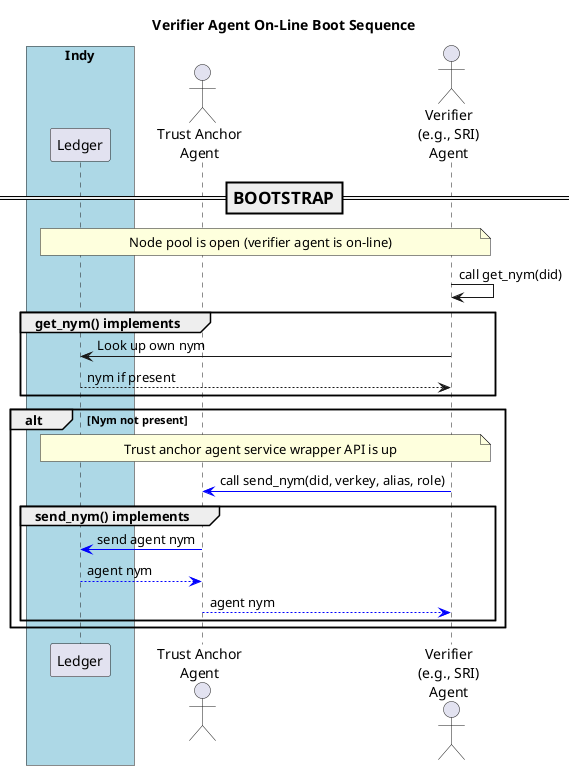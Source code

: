 @startuml
/'
Copyright 2017-2018 Government of Canada - Public Services and Procurement Canada - buyandsell.gc.ca

Licensed under the Apache License, Version 2.0 (the "License");
you may not use this file except in compliance with the License.
You may obtain a copy of the License at

http://www.apache.org/licenses/LICENSE-2.0

Unless required by applicable law or agreed to in writing, software
distributed under the License is distributed on an "AS IS" BASIS,
WITHOUT WARRANTIES OR CONDITIONS OF ANY KIND, either express or implied.
See the License for the specific language governing permissions and
limitations under the License.
'/

skinparam ParticipantPadding 20
skinparam BaloxPadding 20

title Verifier Agent On-Line Boot Sequence


box "Indy" #LightBlue
    participant "Ledger" as ledger
endbox
actor "Trust Anchor\nAgent" as tag
actor "Verifier\n(e.g., SRI)\nAgent" as sag

=== BOOTSTRAP ==
note over ledger, sag
    Node pool is open (verifier agent is on-line)
endnote

sag -> sag: call get_nym(did)
group get_nym() implements
    sag -> ledger: Look up own nym
    ledger --> sag: nym if present
end
alt Nym not present
    note over ledger, sag
        Trust anchor agent service wrapper API is up
    endnote
    sag -[#blue]> tag: call send_nym(did, verkey, alias, role)
    group send_nym() implements
        tag -[#blue]> ledger: send agent nym
        ledger --[#blue]> tag: agent nym
        tag --[#blue]> sag: agent nym
    end
end

@enduml
